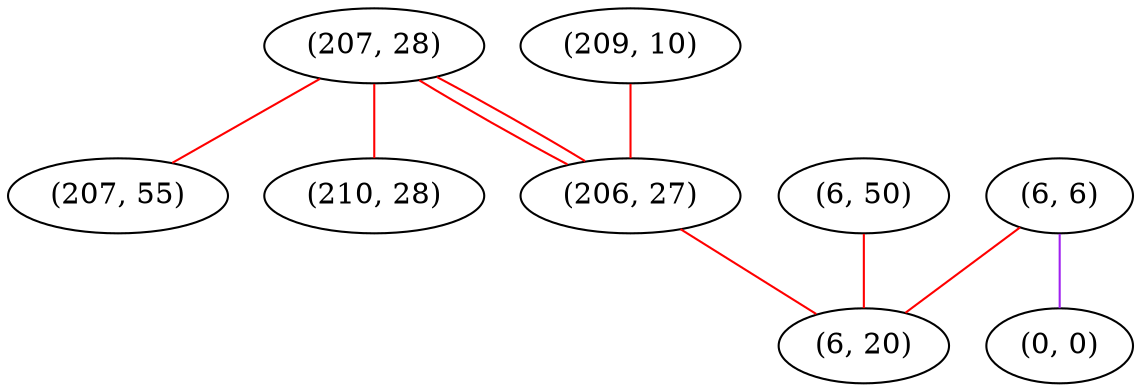 graph "" {
"(207, 28)";
"(6, 50)";
"(207, 55)";
"(6, 6)";
"(209, 10)";
"(206, 27)";
"(6, 20)";
"(0, 0)";
"(210, 28)";
"(207, 28)" -- "(206, 27)"  [color=red, key=0, weight=1];
"(207, 28)" -- "(206, 27)"  [color=red, key=1, weight=1];
"(207, 28)" -- "(207, 55)"  [color=red, key=0, weight=1];
"(207, 28)" -- "(210, 28)"  [color=red, key=0, weight=1];
"(6, 50)" -- "(6, 20)"  [color=red, key=0, weight=1];
"(6, 6)" -- "(6, 20)"  [color=red, key=0, weight=1];
"(6, 6)" -- "(0, 0)"  [color=purple, key=0, weight=4];
"(209, 10)" -- "(206, 27)"  [color=red, key=0, weight=1];
"(206, 27)" -- "(6, 20)"  [color=red, key=0, weight=1];
}
